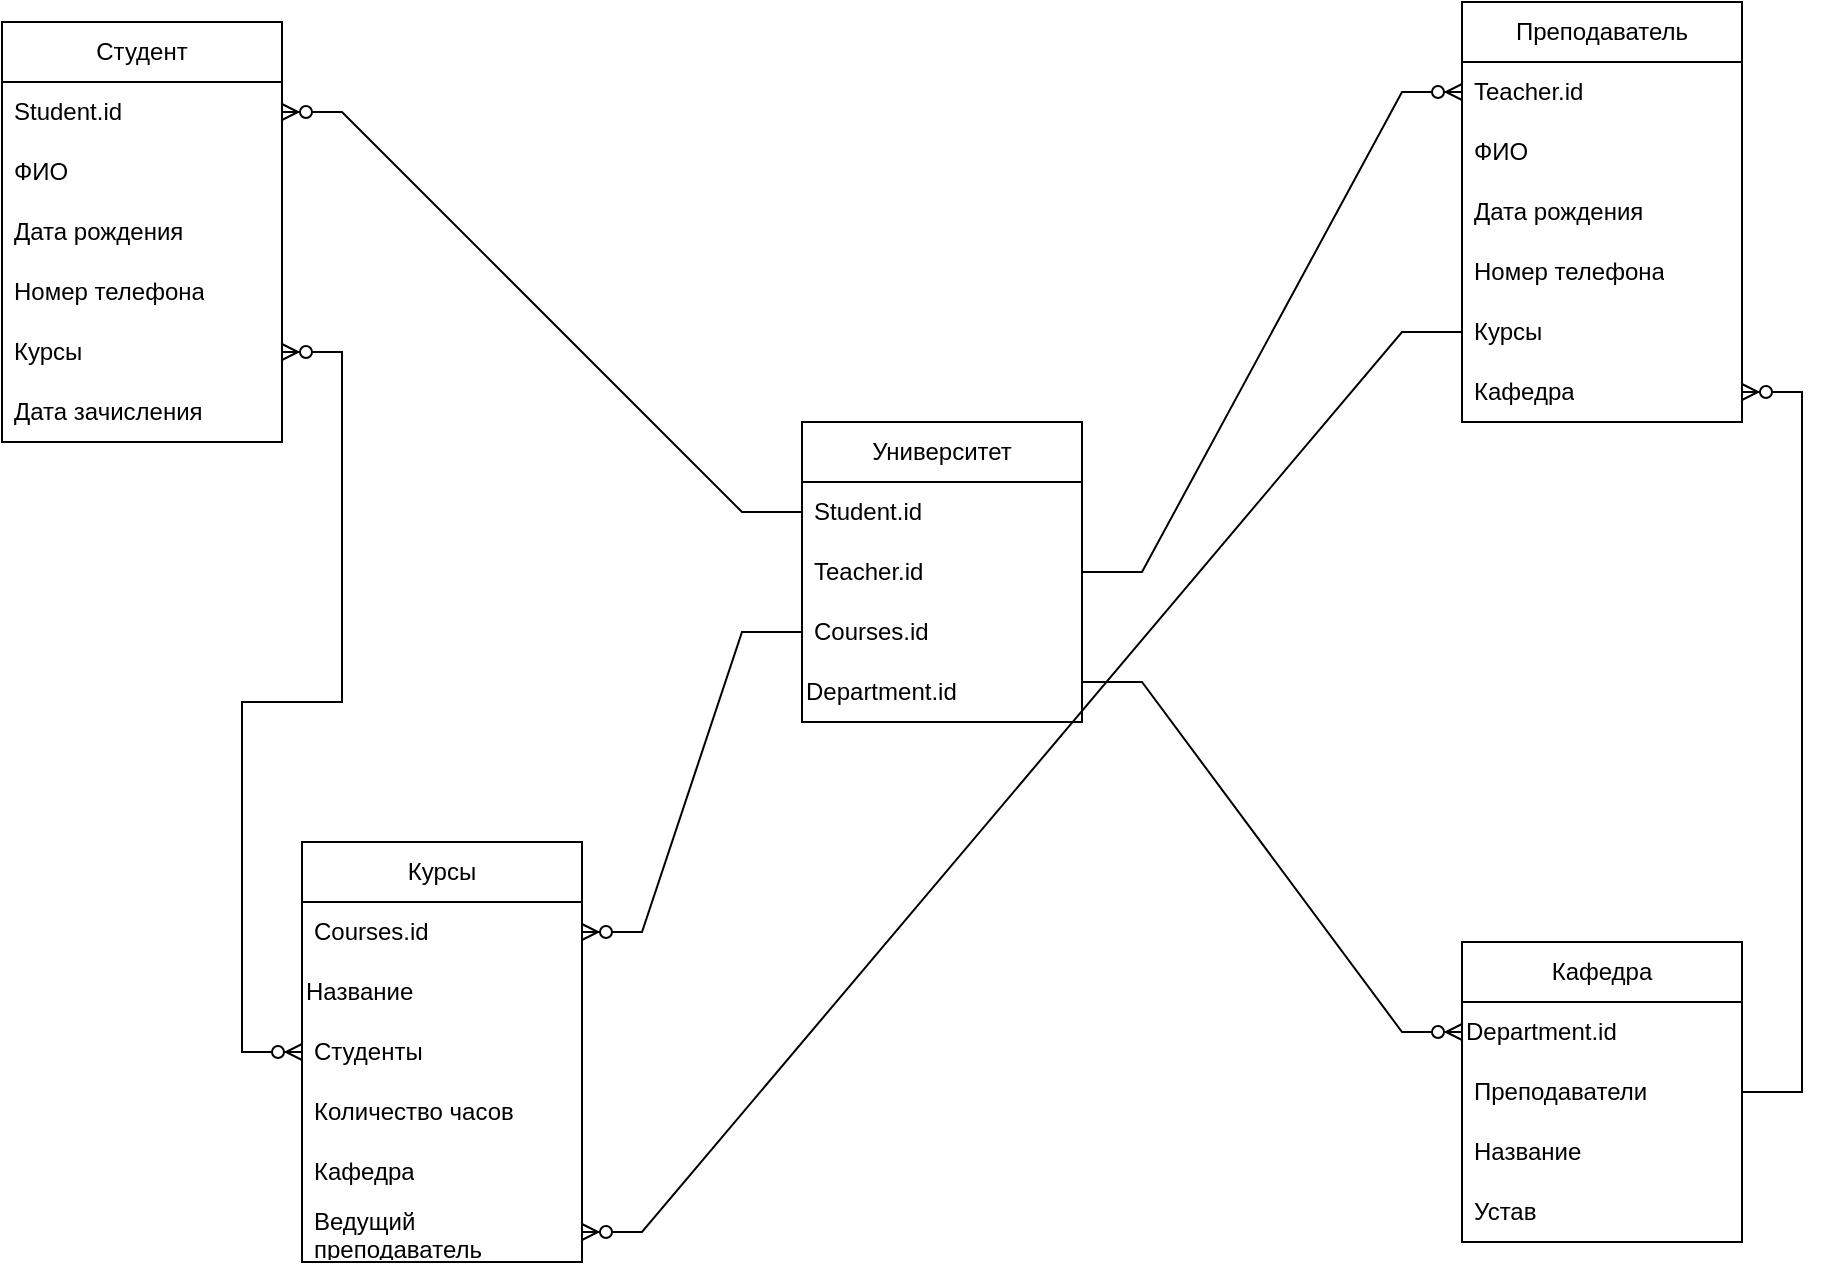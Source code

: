 <mxfile version="24.4.0" type="device" pages="3">
  <diagram name="Страница — 1" id="xnoVtWFe-0-liqLLp7kn">
    <mxGraphModel dx="2023" dy="856" grid="1" gridSize="10" guides="1" tooltips="1" connect="1" arrows="1" fold="1" page="1" pageScale="1" pageWidth="827" pageHeight="1169" math="0" shadow="0">
      <root>
        <mxCell id="0" />
        <mxCell id="1" parent="0" />
        <mxCell id="hioynN2iqXkLqNcAEhs3-19" value="Университет" style="swimlane;fontStyle=0;childLayout=stackLayout;horizontal=1;startSize=30;horizontalStack=0;resizeParent=1;resizeParentMax=0;resizeLast=0;collapsible=1;marginBottom=0;whiteSpace=wrap;html=1;" vertex="1" parent="1">
          <mxGeometry x="310" y="250" width="140" height="150" as="geometry" />
        </mxCell>
        <mxCell id="hioynN2iqXkLqNcAEhs3-60" value="Student.id" style="text;strokeColor=none;fillColor=none;align=left;verticalAlign=middle;spacingLeft=4;spacingRight=4;overflow=hidden;points=[[0,0.5],[1,0.5]];portConstraint=eastwest;rotatable=0;whiteSpace=wrap;html=1;" vertex="1" parent="hioynN2iqXkLqNcAEhs3-19">
          <mxGeometry y="30" width="140" height="30" as="geometry" />
        </mxCell>
        <mxCell id="hioynN2iqXkLqNcAEhs3-65" value="Teacher.id" style="text;strokeColor=none;fillColor=none;align=left;verticalAlign=middle;spacingLeft=4;spacingRight=4;overflow=hidden;points=[[0,0.5],[1,0.5]];portConstraint=eastwest;rotatable=0;whiteSpace=wrap;html=1;" vertex="1" parent="hioynN2iqXkLqNcAEhs3-19">
          <mxGeometry y="60" width="140" height="30" as="geometry" />
        </mxCell>
        <mxCell id="QF7w3eKPWWttpd56QVp2-13" value="Courses.id" style="text;strokeColor=none;fillColor=none;align=left;verticalAlign=middle;spacingLeft=4;spacingRight=4;overflow=hidden;points=[[0,0.5],[1,0.5]];portConstraint=eastwest;rotatable=0;whiteSpace=wrap;html=1;" vertex="1" parent="hioynN2iqXkLqNcAEhs3-19">
          <mxGeometry y="90" width="140" height="30" as="geometry" />
        </mxCell>
        <mxCell id="QF7w3eKPWWttpd56QVp2-18" value="Department.id" style="text;html=1;align=left;verticalAlign=middle;whiteSpace=wrap;rounded=0;" vertex="1" parent="hioynN2iqXkLqNcAEhs3-19">
          <mxGeometry y="120" width="140" height="30" as="geometry" />
        </mxCell>
        <mxCell id="hioynN2iqXkLqNcAEhs3-24" value="Кафедра" style="swimlane;fontStyle=0;childLayout=stackLayout;horizontal=1;startSize=30;horizontalStack=0;resizeParent=1;resizeParentMax=0;resizeLast=0;collapsible=1;marginBottom=0;whiteSpace=wrap;html=1;" vertex="1" parent="1">
          <mxGeometry x="640" y="510" width="140" height="150" as="geometry" />
        </mxCell>
        <mxCell id="hioynN2iqXkLqNcAEhs3-56" value="Department.id" style="text;html=1;align=left;verticalAlign=middle;whiteSpace=wrap;rounded=0;" vertex="1" parent="hioynN2iqXkLqNcAEhs3-24">
          <mxGeometry y="30" width="140" height="30" as="geometry" />
        </mxCell>
        <mxCell id="hioynN2iqXkLqNcAEhs3-25" value="Преподаватели" style="text;strokeColor=none;fillColor=none;align=left;verticalAlign=middle;spacingLeft=4;spacingRight=4;overflow=hidden;points=[[0,0.5],[1,0.5]];portConstraint=eastwest;rotatable=0;whiteSpace=wrap;html=1;" vertex="1" parent="hioynN2iqXkLqNcAEhs3-24">
          <mxGeometry y="60" width="140" height="30" as="geometry" />
        </mxCell>
        <mxCell id="hioynN2iqXkLqNcAEhs3-26" value="Название" style="text;strokeColor=none;fillColor=none;align=left;verticalAlign=middle;spacingLeft=4;spacingRight=4;overflow=hidden;points=[[0,0.5],[1,0.5]];portConstraint=eastwest;rotatable=0;whiteSpace=wrap;html=1;" vertex="1" parent="hioynN2iqXkLqNcAEhs3-24">
          <mxGeometry y="90" width="140" height="30" as="geometry" />
        </mxCell>
        <mxCell id="hioynN2iqXkLqNcAEhs3-27" value="Устав" style="text;strokeColor=none;fillColor=none;align=left;verticalAlign=middle;spacingLeft=4;spacingRight=4;overflow=hidden;points=[[0,0.5],[1,0.5]];portConstraint=eastwest;rotatable=0;whiteSpace=wrap;html=1;" vertex="1" parent="hioynN2iqXkLqNcAEhs3-24">
          <mxGeometry y="120" width="140" height="30" as="geometry" />
        </mxCell>
        <mxCell id="hioynN2iqXkLqNcAEhs3-28" value="Курсы" style="swimlane;fontStyle=0;childLayout=stackLayout;horizontal=1;startSize=30;horizontalStack=0;resizeParent=1;resizeParentMax=0;resizeLast=0;collapsible=1;marginBottom=0;whiteSpace=wrap;html=1;" vertex="1" parent="1">
          <mxGeometry x="60" y="460" width="140" height="210" as="geometry" />
        </mxCell>
        <mxCell id="hioynN2iqXkLqNcAEhs3-55" value="Courses.id" style="text;strokeColor=none;fillColor=none;align=left;verticalAlign=middle;spacingLeft=4;spacingRight=4;overflow=hidden;points=[[0,0.5],[1,0.5]];portConstraint=eastwest;rotatable=0;whiteSpace=wrap;html=1;" vertex="1" parent="hioynN2iqXkLqNcAEhs3-28">
          <mxGeometry y="30" width="140" height="30" as="geometry" />
        </mxCell>
        <mxCell id="hioynN2iqXkLqNcAEhs3-74" value="Название" style="text;html=1;align=left;verticalAlign=middle;whiteSpace=wrap;rounded=0;shadow=0;" vertex="1" parent="hioynN2iqXkLqNcAEhs3-28">
          <mxGeometry y="60" width="140" height="30" as="geometry" />
        </mxCell>
        <mxCell id="hioynN2iqXkLqNcAEhs3-29" value="Студенты" style="text;strokeColor=none;fillColor=none;align=left;verticalAlign=middle;spacingLeft=4;spacingRight=4;overflow=hidden;points=[[0,0.5],[1,0.5]];portConstraint=eastwest;rotatable=0;whiteSpace=wrap;html=1;" vertex="1" parent="hioynN2iqXkLqNcAEhs3-28">
          <mxGeometry y="90" width="140" height="30" as="geometry" />
        </mxCell>
        <mxCell id="hioynN2iqXkLqNcAEhs3-30" value="Количество часов" style="text;strokeColor=none;fillColor=none;align=left;verticalAlign=middle;spacingLeft=4;spacingRight=4;overflow=hidden;points=[[0,0.5],[1,0.5]];portConstraint=eastwest;rotatable=0;whiteSpace=wrap;html=1;" vertex="1" parent="hioynN2iqXkLqNcAEhs3-28">
          <mxGeometry y="120" width="140" height="30" as="geometry" />
        </mxCell>
        <mxCell id="hioynN2iqXkLqNcAEhs3-31" value="Кафедра" style="text;strokeColor=none;fillColor=none;align=left;verticalAlign=middle;spacingLeft=4;spacingRight=4;overflow=hidden;points=[[0,0.5],[1,0.5]];portConstraint=eastwest;rotatable=0;whiteSpace=wrap;html=1;" vertex="1" parent="hioynN2iqXkLqNcAEhs3-28">
          <mxGeometry y="150" width="140" height="30" as="geometry" />
        </mxCell>
        <mxCell id="hioynN2iqXkLqNcAEhs3-44" value="Ведущий преподаватель" style="text;strokeColor=none;fillColor=none;align=left;verticalAlign=middle;spacingLeft=4;spacingRight=4;overflow=hidden;points=[[0,0.5],[1,0.5]];portConstraint=eastwest;rotatable=0;whiteSpace=wrap;html=1;" vertex="1" parent="hioynN2iqXkLqNcAEhs3-28">
          <mxGeometry y="180" width="140" height="30" as="geometry" />
        </mxCell>
        <mxCell id="hioynN2iqXkLqNcAEhs3-32" value="Студент" style="swimlane;fontStyle=0;childLayout=stackLayout;horizontal=1;startSize=30;horizontalStack=0;resizeParent=1;resizeParentMax=0;resizeLast=0;collapsible=1;marginBottom=0;whiteSpace=wrap;html=1;" vertex="1" parent="1">
          <mxGeometry x="-90" y="50" width="140" height="210" as="geometry" />
        </mxCell>
        <mxCell id="hioynN2iqXkLqNcAEhs3-54" value="Student.id" style="text;strokeColor=none;fillColor=none;align=left;verticalAlign=middle;spacingLeft=4;spacingRight=4;overflow=hidden;points=[[0,0.5],[1,0.5]];portConstraint=eastwest;rotatable=0;whiteSpace=wrap;html=1;" vertex="1" parent="hioynN2iqXkLqNcAEhs3-32">
          <mxGeometry y="30" width="140" height="30" as="geometry" />
        </mxCell>
        <mxCell id="hioynN2iqXkLqNcAEhs3-33" value="ФИО" style="text;strokeColor=none;fillColor=none;align=left;verticalAlign=middle;spacingLeft=4;spacingRight=4;overflow=hidden;points=[[0,0.5],[1,0.5]];portConstraint=eastwest;rotatable=0;whiteSpace=wrap;html=1;" vertex="1" parent="hioynN2iqXkLqNcAEhs3-32">
          <mxGeometry y="60" width="140" height="30" as="geometry" />
        </mxCell>
        <mxCell id="hioynN2iqXkLqNcAEhs3-34" value="Дата рождения" style="text;strokeColor=none;fillColor=none;align=left;verticalAlign=middle;spacingLeft=4;spacingRight=4;overflow=hidden;points=[[0,0.5],[1,0.5]];portConstraint=eastwest;rotatable=0;whiteSpace=wrap;html=1;" vertex="1" parent="hioynN2iqXkLqNcAEhs3-32">
          <mxGeometry y="90" width="140" height="30" as="geometry" />
        </mxCell>
        <mxCell id="hioynN2iqXkLqNcAEhs3-35" value="Номер телефона" style="text;strokeColor=none;fillColor=none;align=left;verticalAlign=middle;spacingLeft=4;spacingRight=4;overflow=hidden;points=[[0,0.5],[1,0.5]];portConstraint=eastwest;rotatable=0;whiteSpace=wrap;html=1;" vertex="1" parent="hioynN2iqXkLqNcAEhs3-32">
          <mxGeometry y="120" width="140" height="30" as="geometry" />
        </mxCell>
        <mxCell id="hioynN2iqXkLqNcAEhs3-36" value="Курсы" style="text;strokeColor=none;fillColor=none;align=left;verticalAlign=middle;spacingLeft=4;spacingRight=4;overflow=hidden;points=[[0,0.5],[1,0.5]];portConstraint=eastwest;rotatable=0;whiteSpace=wrap;html=1;" vertex="1" parent="hioynN2iqXkLqNcAEhs3-32">
          <mxGeometry y="150" width="140" height="30" as="geometry" />
        </mxCell>
        <mxCell id="hioynN2iqXkLqNcAEhs3-43" value="Дата зачисления" style="text;strokeColor=none;fillColor=none;align=left;verticalAlign=middle;spacingLeft=4;spacingRight=4;overflow=hidden;points=[[0,0.5],[1,0.5]];portConstraint=eastwest;rotatable=0;whiteSpace=wrap;html=1;" vertex="1" parent="hioynN2iqXkLqNcAEhs3-32">
          <mxGeometry y="180" width="140" height="30" as="geometry" />
        </mxCell>
        <mxCell id="hioynN2iqXkLqNcAEhs3-37" value="Преподаватель" style="swimlane;fontStyle=0;childLayout=stackLayout;horizontal=1;startSize=30;horizontalStack=0;resizeParent=1;resizeParentMax=0;resizeLast=0;collapsible=1;marginBottom=0;whiteSpace=wrap;html=1;" vertex="1" parent="1">
          <mxGeometry x="640" y="40" width="140" height="210" as="geometry" />
        </mxCell>
        <mxCell id="hioynN2iqXkLqNcAEhs3-57" value="Teacher.id" style="text;strokeColor=none;fillColor=none;align=left;verticalAlign=middle;spacingLeft=4;spacingRight=4;overflow=hidden;points=[[0,0.5],[1,0.5]];portConstraint=eastwest;rotatable=0;whiteSpace=wrap;html=1;" vertex="1" parent="hioynN2iqXkLqNcAEhs3-37">
          <mxGeometry y="30" width="140" height="30" as="geometry" />
        </mxCell>
        <mxCell id="hioynN2iqXkLqNcAEhs3-38" value="ФИО" style="text;strokeColor=none;fillColor=none;align=left;verticalAlign=middle;spacingLeft=4;spacingRight=4;overflow=hidden;points=[[0,0.5],[1,0.5]];portConstraint=eastwest;rotatable=0;whiteSpace=wrap;html=1;" vertex="1" parent="hioynN2iqXkLqNcAEhs3-37">
          <mxGeometry y="60" width="140" height="30" as="geometry" />
        </mxCell>
        <mxCell id="hioynN2iqXkLqNcAEhs3-39" value="Дата рождения" style="text;strokeColor=none;fillColor=none;align=left;verticalAlign=middle;spacingLeft=4;spacingRight=4;overflow=hidden;points=[[0,0.5],[1,0.5]];portConstraint=eastwest;rotatable=0;whiteSpace=wrap;html=1;" vertex="1" parent="hioynN2iqXkLqNcAEhs3-37">
          <mxGeometry y="90" width="140" height="30" as="geometry" />
        </mxCell>
        <mxCell id="hioynN2iqXkLqNcAEhs3-40" value="Номер телефона" style="text;strokeColor=none;fillColor=none;align=left;verticalAlign=middle;spacingLeft=4;spacingRight=4;overflow=hidden;points=[[0,0.5],[1,0.5]];portConstraint=eastwest;rotatable=0;whiteSpace=wrap;html=1;" vertex="1" parent="hioynN2iqXkLqNcAEhs3-37">
          <mxGeometry y="120" width="140" height="30" as="geometry" />
        </mxCell>
        <mxCell id="hioynN2iqXkLqNcAEhs3-41" value="Курсы" style="text;strokeColor=none;fillColor=none;align=left;verticalAlign=middle;spacingLeft=4;spacingRight=4;overflow=hidden;points=[[0,0.5],[1,0.5]];portConstraint=eastwest;rotatable=0;whiteSpace=wrap;html=1;" vertex="1" parent="hioynN2iqXkLqNcAEhs3-37">
          <mxGeometry y="150" width="140" height="30" as="geometry" />
        </mxCell>
        <mxCell id="QF7w3eKPWWttpd56QVp2-15" value="Кафедра" style="text;strokeColor=none;fillColor=none;align=left;verticalAlign=middle;spacingLeft=4;spacingRight=4;overflow=hidden;points=[[0,0.5],[1,0.5]];portConstraint=eastwest;rotatable=0;whiteSpace=wrap;html=1;" vertex="1" parent="hioynN2iqXkLqNcAEhs3-37">
          <mxGeometry y="180" width="140" height="30" as="geometry" />
        </mxCell>
        <mxCell id="QF7w3eKPWWttpd56QVp2-6" value="" style="edgeStyle=entityRelationEdgeStyle;fontSize=12;html=1;endArrow=ERzeroToMany;endFill=1;rounded=0;entryX=0;entryY=0.5;entryDx=0;entryDy=0;exitX=1;exitY=0.5;exitDx=0;exitDy=0;" edge="1" parent="1" source="hioynN2iqXkLqNcAEhs3-65" target="hioynN2iqXkLqNcAEhs3-57">
          <mxGeometry width="100" height="100" relative="1" as="geometry">
            <mxPoint x="240" y="410" as="sourcePoint" />
            <mxPoint x="340" y="310" as="targetPoint" />
          </mxGeometry>
        </mxCell>
        <mxCell id="QF7w3eKPWWttpd56QVp2-7" value="" style="edgeStyle=entityRelationEdgeStyle;fontSize=12;html=1;endArrow=ERzeroToMany;endFill=1;rounded=0;entryX=1;entryY=0.5;entryDx=0;entryDy=0;exitX=0;exitY=0.5;exitDx=0;exitDy=0;" edge="1" parent="1" source="hioynN2iqXkLqNcAEhs3-60" target="hioynN2iqXkLqNcAEhs3-54">
          <mxGeometry width="100" height="100" relative="1" as="geometry">
            <mxPoint x="240" y="410" as="sourcePoint" />
            <mxPoint x="340" y="310" as="targetPoint" />
            <Array as="points">
              <mxPoint x="310" y="300" />
            </Array>
          </mxGeometry>
        </mxCell>
        <mxCell id="QF7w3eKPWWttpd56QVp2-8" value="" style="edgeStyle=entityRelationEdgeStyle;fontSize=12;html=1;endArrow=ERzeroToMany;endFill=1;rounded=0;entryX=1;entryY=0.5;entryDx=0;entryDy=0;exitX=0;exitY=0.5;exitDx=0;exitDy=0;" edge="1" parent="1" source="QF7w3eKPWWttpd56QVp2-13" target="hioynN2iqXkLqNcAEhs3-55">
          <mxGeometry width="100" height="100" relative="1" as="geometry">
            <mxPoint x="140" y="205" as="sourcePoint" />
            <mxPoint x="210" y="457.5" as="targetPoint" />
            <Array as="points">
              <mxPoint x="290" y="375" />
              <mxPoint x="210" y="230" />
              <mxPoint x="270" y="320" />
              <mxPoint x="230" y="330" />
              <mxPoint x="330" y="245" />
              <mxPoint x="340" y="355" />
              <mxPoint x="260" y="387.5" />
              <mxPoint x="330" y="315" />
            </Array>
          </mxGeometry>
        </mxCell>
        <mxCell id="QF7w3eKPWWttpd56QVp2-16" value="" style="edgeStyle=entityRelationEdgeStyle;fontSize=12;html=1;endArrow=ERzeroToMany;endFill=1;rounded=0;exitX=1;exitY=0.5;exitDx=0;exitDy=0;entryX=1;entryY=0.5;entryDx=0;entryDy=0;" edge="1" parent="1" source="hioynN2iqXkLqNcAEhs3-24" target="QF7w3eKPWWttpd56QVp2-15">
          <mxGeometry width="100" height="100" relative="1" as="geometry">
            <mxPoint x="690" y="290" as="sourcePoint" />
            <mxPoint x="620" y="640" as="targetPoint" />
            <Array as="points">
              <mxPoint x="780" y="340" />
              <mxPoint x="810" y="415" />
              <mxPoint x="790" y="330" />
            </Array>
          </mxGeometry>
        </mxCell>
        <mxCell id="QF7w3eKPWWttpd56QVp2-19" value="" style="edgeStyle=entityRelationEdgeStyle;fontSize=12;html=1;endArrow=ERzeroToMany;endFill=1;rounded=0;entryX=0;entryY=0.5;entryDx=0;entryDy=0;" edge="1" parent="1" target="hioynN2iqXkLqNcAEhs3-56">
          <mxGeometry width="100" height="100" relative="1" as="geometry">
            <mxPoint x="450" y="380" as="sourcePoint" />
            <mxPoint x="600" y="565" as="targetPoint" />
          </mxGeometry>
        </mxCell>
        <mxCell id="QF7w3eKPWWttpd56QVp2-20" value="" style="edgeStyle=entityRelationEdgeStyle;fontSize=12;html=1;endArrow=ERzeroToMany;endFill=1;rounded=0;entryX=1;entryY=0.5;entryDx=0;entryDy=0;exitX=0;exitY=0.5;exitDx=0;exitDy=0;" edge="1" parent="1" source="hioynN2iqXkLqNcAEhs3-41" target="hioynN2iqXkLqNcAEhs3-44">
          <mxGeometry width="100" height="100" relative="1" as="geometry">
            <mxPoint x="290" y="620" as="sourcePoint" />
            <mxPoint x="390" y="520" as="targetPoint" />
            <Array as="points">
              <mxPoint x="440" y="440" />
            </Array>
          </mxGeometry>
        </mxCell>
        <mxCell id="QF7w3eKPWWttpd56QVp2-21" value="" style="edgeStyle=entityRelationEdgeStyle;fontSize=12;html=1;endArrow=ERzeroToMany;endFill=1;startArrow=ERzeroToMany;rounded=0;entryX=1;entryY=0.5;entryDx=0;entryDy=0;exitX=0;exitY=0.5;exitDx=0;exitDy=0;" edge="1" parent="1" source="hioynN2iqXkLqNcAEhs3-29" target="hioynN2iqXkLqNcAEhs3-36">
          <mxGeometry width="100" height="100" relative="1" as="geometry">
            <mxPoint x="100" y="380" as="sourcePoint" />
            <mxPoint x="200" y="280" as="targetPoint" />
            <Array as="points">
              <mxPoint x="-110" y="280" />
            </Array>
          </mxGeometry>
        </mxCell>
      </root>
    </mxGraphModel>
  </diagram>
  <diagram id="GZ-1bDnjqOdSgLlXqOSc" name="Страница — 2">
    <mxGraphModel dx="1723" dy="700" grid="1" gridSize="10" guides="1" tooltips="1" connect="1" arrows="1" fold="1" page="1" pageScale="1" pageWidth="827" pageHeight="1169" math="0" shadow="0">
      <root>
        <mxCell id="0" />
        <mxCell id="1" parent="0" />
        <mxCell id="HkAH3s6BwWAws-sgnBEk-1" value="Университет" style="swimlane;fontStyle=0;childLayout=stackLayout;horizontal=1;startSize=30;horizontalStack=0;resizeParent=1;resizeParentMax=0;resizeLast=0;collapsible=1;marginBottom=0;whiteSpace=wrap;html=1;" vertex="1" parent="1">
          <mxGeometry x="750" y="670" width="140" height="150" as="geometry" />
        </mxCell>
        <mxCell id="HkAH3s6BwWAws-sgnBEk-2" value="Student.id" style="text;strokeColor=none;fillColor=none;align=left;verticalAlign=middle;spacingLeft=4;spacingRight=4;overflow=hidden;points=[[0,0.5],[1,0.5]];portConstraint=eastwest;rotatable=0;whiteSpace=wrap;html=1;" vertex="1" parent="HkAH3s6BwWAws-sgnBEk-1">
          <mxGeometry y="30" width="140" height="30" as="geometry" />
        </mxCell>
        <mxCell id="HkAH3s6BwWAws-sgnBEk-3" value="Teacher.id" style="text;strokeColor=none;fillColor=none;align=left;verticalAlign=middle;spacingLeft=4;spacingRight=4;overflow=hidden;points=[[0,0.5],[1,0.5]];portConstraint=eastwest;rotatable=0;whiteSpace=wrap;html=1;" vertex="1" parent="HkAH3s6BwWAws-sgnBEk-1">
          <mxGeometry y="60" width="140" height="30" as="geometry" />
        </mxCell>
        <mxCell id="HkAH3s6BwWAws-sgnBEk-4" value="Courses.id" style="text;strokeColor=none;fillColor=none;align=left;verticalAlign=middle;spacingLeft=4;spacingRight=4;overflow=hidden;points=[[0,0.5],[1,0.5]];portConstraint=eastwest;rotatable=0;whiteSpace=wrap;html=1;" vertex="1" parent="HkAH3s6BwWAws-sgnBEk-1">
          <mxGeometry y="90" width="140" height="30" as="geometry" />
        </mxCell>
        <mxCell id="HkAH3s6BwWAws-sgnBEk-5" value="Department.id" style="text;html=1;align=left;verticalAlign=middle;whiteSpace=wrap;rounded=0;" vertex="1" parent="HkAH3s6BwWAws-sgnBEk-1">
          <mxGeometry y="120" width="140" height="30" as="geometry" />
        </mxCell>
        <mxCell id="HkAH3s6BwWAws-sgnBEk-6" value="Кафедра" style="swimlane;fontStyle=0;childLayout=stackLayout;horizontal=1;startSize=30;horizontalStack=0;resizeParent=1;resizeParentMax=0;resizeLast=0;collapsible=1;marginBottom=0;whiteSpace=wrap;html=1;" vertex="1" parent="1">
          <mxGeometry x="1080" y="930" width="140" height="150" as="geometry" />
        </mxCell>
        <mxCell id="HkAH3s6BwWAws-sgnBEk-7" value="Department.id" style="text;html=1;align=left;verticalAlign=middle;whiteSpace=wrap;rounded=0;" vertex="1" parent="HkAH3s6BwWAws-sgnBEk-6">
          <mxGeometry y="30" width="140" height="30" as="geometry" />
        </mxCell>
        <mxCell id="HkAH3s6BwWAws-sgnBEk-8" value="Преподаватели" style="text;strokeColor=none;fillColor=none;align=left;verticalAlign=middle;spacingLeft=4;spacingRight=4;overflow=hidden;points=[[0,0.5],[1,0.5]];portConstraint=eastwest;rotatable=0;whiteSpace=wrap;html=1;" vertex="1" parent="HkAH3s6BwWAws-sgnBEk-6">
          <mxGeometry y="60" width="140" height="30" as="geometry" />
        </mxCell>
        <mxCell id="HkAH3s6BwWAws-sgnBEk-9" value="Название" style="text;strokeColor=none;fillColor=none;align=left;verticalAlign=middle;spacingLeft=4;spacingRight=4;overflow=hidden;points=[[0,0.5],[1,0.5]];portConstraint=eastwest;rotatable=0;whiteSpace=wrap;html=1;" vertex="1" parent="HkAH3s6BwWAws-sgnBEk-6">
          <mxGeometry y="90" width="140" height="30" as="geometry" />
        </mxCell>
        <mxCell id="HkAH3s6BwWAws-sgnBEk-10" value="Устав" style="text;strokeColor=none;fillColor=none;align=left;verticalAlign=middle;spacingLeft=4;spacingRight=4;overflow=hidden;points=[[0,0.5],[1,0.5]];portConstraint=eastwest;rotatable=0;whiteSpace=wrap;html=1;" vertex="1" parent="HkAH3s6BwWAws-sgnBEk-6">
          <mxGeometry y="120" width="140" height="30" as="geometry" />
        </mxCell>
        <mxCell id="HkAH3s6BwWAws-sgnBEk-11" value="Курсы" style="swimlane;fontStyle=0;childLayout=stackLayout;horizontal=1;startSize=30;horizontalStack=0;resizeParent=1;resizeParentMax=0;resizeLast=0;collapsible=1;marginBottom=0;whiteSpace=wrap;html=1;" vertex="1" parent="1">
          <mxGeometry x="500" y="880" width="140" height="210" as="geometry" />
        </mxCell>
        <mxCell id="HkAH3s6BwWAws-sgnBEk-12" value="Courses.id" style="text;strokeColor=none;fillColor=none;align=left;verticalAlign=middle;spacingLeft=4;spacingRight=4;overflow=hidden;points=[[0,0.5],[1,0.5]];portConstraint=eastwest;rotatable=0;whiteSpace=wrap;html=1;" vertex="1" parent="HkAH3s6BwWAws-sgnBEk-11">
          <mxGeometry y="30" width="140" height="30" as="geometry" />
        </mxCell>
        <mxCell id="HkAH3s6BwWAws-sgnBEk-13" value="Название" style="text;html=1;align=left;verticalAlign=middle;whiteSpace=wrap;rounded=0;shadow=0;" vertex="1" parent="HkAH3s6BwWAws-sgnBEk-11">
          <mxGeometry y="60" width="140" height="30" as="geometry" />
        </mxCell>
        <mxCell id="HkAH3s6BwWAws-sgnBEk-14" value="Студенты" style="text;strokeColor=none;fillColor=none;align=left;verticalAlign=middle;spacingLeft=4;spacingRight=4;overflow=hidden;points=[[0,0.5],[1,0.5]];portConstraint=eastwest;rotatable=0;whiteSpace=wrap;html=1;" vertex="1" parent="HkAH3s6BwWAws-sgnBEk-11">
          <mxGeometry y="90" width="140" height="30" as="geometry" />
        </mxCell>
        <mxCell id="HkAH3s6BwWAws-sgnBEk-15" value="Количество часов" style="text;strokeColor=none;fillColor=none;align=left;verticalAlign=middle;spacingLeft=4;spacingRight=4;overflow=hidden;points=[[0,0.5],[1,0.5]];portConstraint=eastwest;rotatable=0;whiteSpace=wrap;html=1;" vertex="1" parent="HkAH3s6BwWAws-sgnBEk-11">
          <mxGeometry y="120" width="140" height="30" as="geometry" />
        </mxCell>
        <mxCell id="HkAH3s6BwWAws-sgnBEk-16" value="Кафедра" style="text;strokeColor=none;fillColor=none;align=left;verticalAlign=middle;spacingLeft=4;spacingRight=4;overflow=hidden;points=[[0,0.5],[1,0.5]];portConstraint=eastwest;rotatable=0;whiteSpace=wrap;html=1;" vertex="1" parent="HkAH3s6BwWAws-sgnBEk-11">
          <mxGeometry y="150" width="140" height="30" as="geometry" />
        </mxCell>
        <mxCell id="HkAH3s6BwWAws-sgnBEk-17" value="Ведущий преподаватель" style="text;strokeColor=none;fillColor=none;align=left;verticalAlign=middle;spacingLeft=4;spacingRight=4;overflow=hidden;points=[[0,0.5],[1,0.5]];portConstraint=eastwest;rotatable=0;whiteSpace=wrap;html=1;" vertex="1" parent="HkAH3s6BwWAws-sgnBEk-11">
          <mxGeometry y="180" width="140" height="30" as="geometry" />
        </mxCell>
        <mxCell id="HkAH3s6BwWAws-sgnBEk-18" value="Студент" style="swimlane;fontStyle=0;childLayout=stackLayout;horizontal=1;startSize=30;horizontalStack=0;resizeParent=1;resizeParentMax=0;resizeLast=0;collapsible=1;marginBottom=0;whiteSpace=wrap;html=1;" vertex="1" parent="1">
          <mxGeometry x="350" y="470" width="140" height="240" as="geometry" />
        </mxCell>
        <mxCell id="HkAH3s6BwWAws-sgnBEk-19" value="Student.id" style="text;strokeColor=none;fillColor=none;align=left;verticalAlign=middle;spacingLeft=4;spacingRight=4;overflow=hidden;points=[[0,0.5],[1,0.5]];portConstraint=eastwest;rotatable=0;whiteSpace=wrap;html=1;" vertex="1" parent="HkAH3s6BwWAws-sgnBEk-18">
          <mxGeometry y="30" width="140" height="30" as="geometry" />
        </mxCell>
        <mxCell id="HkAH3s6BwWAws-sgnBEk-20" value="ФИО" style="text;strokeColor=none;fillColor=none;align=left;verticalAlign=middle;spacingLeft=4;spacingRight=4;overflow=hidden;points=[[0,0.5],[1,0.5]];portConstraint=eastwest;rotatable=0;whiteSpace=wrap;html=1;" vertex="1" parent="HkAH3s6BwWAws-sgnBEk-18">
          <mxGeometry y="60" width="140" height="30" as="geometry" />
        </mxCell>
        <mxCell id="HkAH3s6BwWAws-sgnBEk-21" value="Дата рождения" style="text;strokeColor=none;fillColor=none;align=left;verticalAlign=middle;spacingLeft=4;spacingRight=4;overflow=hidden;points=[[0,0.5],[1,0.5]];portConstraint=eastwest;rotatable=0;whiteSpace=wrap;html=1;" vertex="1" parent="HkAH3s6BwWAws-sgnBEk-18">
          <mxGeometry y="90" width="140" height="30" as="geometry" />
        </mxCell>
        <mxCell id="HkAH3s6BwWAws-sgnBEk-22" value="Номер телефона" style="text;strokeColor=none;fillColor=none;align=left;verticalAlign=middle;spacingLeft=4;spacingRight=4;overflow=hidden;points=[[0,0.5],[1,0.5]];portConstraint=eastwest;rotatable=0;whiteSpace=wrap;html=1;" vertex="1" parent="HkAH3s6BwWAws-sgnBEk-18">
          <mxGeometry y="120" width="140" height="30" as="geometry" />
        </mxCell>
        <mxCell id="HkAH3s6BwWAws-sgnBEk-23" value="Курсы" style="text;strokeColor=none;fillColor=none;align=left;verticalAlign=middle;spacingLeft=4;spacingRight=4;overflow=hidden;points=[[0,0.5],[1,0.5]];portConstraint=eastwest;rotatable=0;whiteSpace=wrap;html=1;" vertex="1" parent="HkAH3s6BwWAws-sgnBEk-18">
          <mxGeometry y="150" width="140" height="30" as="geometry" />
        </mxCell>
        <mxCell id="HkAH3s6BwWAws-sgnBEk-24" value="Дата зачисления" style="text;strokeColor=none;fillColor=none;align=left;verticalAlign=middle;spacingLeft=4;spacingRight=4;overflow=hidden;points=[[0,0.5],[1,0.5]];portConstraint=eastwest;rotatable=0;whiteSpace=wrap;html=1;" vertex="1" parent="HkAH3s6BwWAws-sgnBEk-18">
          <mxGeometry y="180" width="140" height="30" as="geometry" />
        </mxCell>
        <mxCell id="vOCsFxRYLnUFEvwQON7U-8" value="Д.з" style="text;strokeColor=none;fillColor=none;align=left;verticalAlign=middle;spacingLeft=4;spacingRight=4;overflow=hidden;points=[[0,0.5],[1,0.5]];portConstraint=eastwest;rotatable=0;whiteSpace=wrap;html=1;" vertex="1" parent="HkAH3s6BwWAws-sgnBEk-18">
          <mxGeometry y="210" width="140" height="30" as="geometry" />
        </mxCell>
        <mxCell id="HkAH3s6BwWAws-sgnBEk-25" value="Преподаватель" style="swimlane;fontStyle=0;childLayout=stackLayout;horizontal=1;startSize=30;horizontalStack=0;resizeParent=1;resizeParentMax=0;resizeLast=0;collapsible=1;marginBottom=0;whiteSpace=wrap;html=1;" vertex="1" parent="1">
          <mxGeometry x="1080" y="460" width="140" height="210" as="geometry" />
        </mxCell>
        <mxCell id="HkAH3s6BwWAws-sgnBEk-26" value="Teacher.id" style="text;strokeColor=none;fillColor=none;align=left;verticalAlign=middle;spacingLeft=4;spacingRight=4;overflow=hidden;points=[[0,0.5],[1,0.5]];portConstraint=eastwest;rotatable=0;whiteSpace=wrap;html=1;" vertex="1" parent="HkAH3s6BwWAws-sgnBEk-25">
          <mxGeometry y="30" width="140" height="30" as="geometry" />
        </mxCell>
        <mxCell id="HkAH3s6BwWAws-sgnBEk-27" value="ФИО" style="text;strokeColor=none;fillColor=none;align=left;verticalAlign=middle;spacingLeft=4;spacingRight=4;overflow=hidden;points=[[0,0.5],[1,0.5]];portConstraint=eastwest;rotatable=0;whiteSpace=wrap;html=1;" vertex="1" parent="HkAH3s6BwWAws-sgnBEk-25">
          <mxGeometry y="60" width="140" height="30" as="geometry" />
        </mxCell>
        <mxCell id="HkAH3s6BwWAws-sgnBEk-28" value="Дата рождения" style="text;strokeColor=none;fillColor=none;align=left;verticalAlign=middle;spacingLeft=4;spacingRight=4;overflow=hidden;points=[[0,0.5],[1,0.5]];portConstraint=eastwest;rotatable=0;whiteSpace=wrap;html=1;" vertex="1" parent="HkAH3s6BwWAws-sgnBEk-25">
          <mxGeometry y="90" width="140" height="30" as="geometry" />
        </mxCell>
        <mxCell id="HkAH3s6BwWAws-sgnBEk-29" value="Номер телефона" style="text;strokeColor=none;fillColor=none;align=left;verticalAlign=middle;spacingLeft=4;spacingRight=4;overflow=hidden;points=[[0,0.5],[1,0.5]];portConstraint=eastwest;rotatable=0;whiteSpace=wrap;html=1;" vertex="1" parent="HkAH3s6BwWAws-sgnBEk-25">
          <mxGeometry y="120" width="140" height="30" as="geometry" />
        </mxCell>
        <mxCell id="HkAH3s6BwWAws-sgnBEk-30" value="Курсы" style="text;strokeColor=none;fillColor=none;align=left;verticalAlign=middle;spacingLeft=4;spacingRight=4;overflow=hidden;points=[[0,0.5],[1,0.5]];portConstraint=eastwest;rotatable=0;whiteSpace=wrap;html=1;" vertex="1" parent="HkAH3s6BwWAws-sgnBEk-25">
          <mxGeometry y="150" width="140" height="30" as="geometry" />
        </mxCell>
        <mxCell id="HkAH3s6BwWAws-sgnBEk-31" value="Кафедра" style="text;strokeColor=none;fillColor=none;align=left;verticalAlign=middle;spacingLeft=4;spacingRight=4;overflow=hidden;points=[[0,0.5],[1,0.5]];portConstraint=eastwest;rotatable=0;whiteSpace=wrap;html=1;" vertex="1" parent="HkAH3s6BwWAws-sgnBEk-25">
          <mxGeometry y="180" width="140" height="30" as="geometry" />
        </mxCell>
        <mxCell id="HkAH3s6BwWAws-sgnBEk-32" value="" style="edgeStyle=entityRelationEdgeStyle;fontSize=12;html=1;endArrow=ERzeroToMany;endFill=1;rounded=0;entryX=0;entryY=0.5;entryDx=0;entryDy=0;exitX=1;exitY=0.5;exitDx=0;exitDy=0;" edge="1" parent="1" source="HkAH3s6BwWAws-sgnBEk-3" target="HkAH3s6BwWAws-sgnBEk-26">
          <mxGeometry width="100" height="100" relative="1" as="geometry">
            <mxPoint x="680" y="830" as="sourcePoint" />
            <mxPoint x="780" y="730" as="targetPoint" />
          </mxGeometry>
        </mxCell>
        <mxCell id="HkAH3s6BwWAws-sgnBEk-33" value="" style="edgeStyle=entityRelationEdgeStyle;fontSize=12;html=1;endArrow=ERzeroToMany;endFill=1;rounded=0;entryX=1;entryY=0.5;entryDx=0;entryDy=0;exitX=0;exitY=0.5;exitDx=0;exitDy=0;" edge="1" parent="1" source="HkAH3s6BwWAws-sgnBEk-2" target="HkAH3s6BwWAws-sgnBEk-19">
          <mxGeometry width="100" height="100" relative="1" as="geometry">
            <mxPoint x="680" y="830" as="sourcePoint" />
            <mxPoint x="780" y="730" as="targetPoint" />
            <Array as="points">
              <mxPoint x="750" y="720" />
            </Array>
          </mxGeometry>
        </mxCell>
        <mxCell id="HkAH3s6BwWAws-sgnBEk-34" value="" style="edgeStyle=entityRelationEdgeStyle;fontSize=12;html=1;endArrow=ERzeroToMany;endFill=1;rounded=0;entryX=1;entryY=0.5;entryDx=0;entryDy=0;exitX=0;exitY=0.5;exitDx=0;exitDy=0;" edge="1" parent="1" source="HkAH3s6BwWAws-sgnBEk-4" target="HkAH3s6BwWAws-sgnBEk-12">
          <mxGeometry width="100" height="100" relative="1" as="geometry">
            <mxPoint x="580" y="625" as="sourcePoint" />
            <mxPoint x="650" y="877.5" as="targetPoint" />
            <Array as="points">
              <mxPoint x="730" y="795" />
              <mxPoint x="650" y="650" />
              <mxPoint x="710" y="740" />
              <mxPoint x="670" y="750" />
              <mxPoint x="770" y="665" />
              <mxPoint x="780" y="775" />
              <mxPoint x="700" y="807.5" />
              <mxPoint x="770" y="735" />
            </Array>
          </mxGeometry>
        </mxCell>
        <mxCell id="HkAH3s6BwWAws-sgnBEk-35" value="" style="edgeStyle=entityRelationEdgeStyle;fontSize=12;html=1;endArrow=ERzeroToMany;endFill=1;rounded=0;exitX=1;exitY=0.5;exitDx=0;exitDy=0;entryX=1;entryY=0.5;entryDx=0;entryDy=0;" edge="1" parent="1" source="HkAH3s6BwWAws-sgnBEk-6" target="HkAH3s6BwWAws-sgnBEk-31">
          <mxGeometry width="100" height="100" relative="1" as="geometry">
            <mxPoint x="1130" y="710" as="sourcePoint" />
            <mxPoint x="1060" y="1060" as="targetPoint" />
            <Array as="points">
              <mxPoint x="1220" y="760" />
              <mxPoint x="1250" y="835" />
              <mxPoint x="1230" y="750" />
            </Array>
          </mxGeometry>
        </mxCell>
        <mxCell id="HkAH3s6BwWAws-sgnBEk-36" value="" style="edgeStyle=entityRelationEdgeStyle;fontSize=12;html=1;endArrow=ERzeroToMany;endFill=1;rounded=0;entryX=0;entryY=0.5;entryDx=0;entryDy=0;" edge="1" parent="1" target="HkAH3s6BwWAws-sgnBEk-7">
          <mxGeometry width="100" height="100" relative="1" as="geometry">
            <mxPoint x="890" y="800" as="sourcePoint" />
            <mxPoint x="1040" y="985" as="targetPoint" />
          </mxGeometry>
        </mxCell>
        <mxCell id="HkAH3s6BwWAws-sgnBEk-37" value="" style="edgeStyle=entityRelationEdgeStyle;fontSize=12;html=1;endArrow=ERzeroToMany;endFill=1;rounded=0;entryX=0;entryY=0.5;entryDx=0;entryDy=0;exitX=1;exitY=0.5;exitDx=0;exitDy=0;" edge="1" parent="1" source="HkAH3s6BwWAws-sgnBEk-17" target="HkAH3s6BwWAws-sgnBEk-30">
          <mxGeometry width="100" height="100" relative="1" as="geometry">
            <mxPoint x="810" y="940" as="sourcePoint" />
            <mxPoint x="740" y="1075.0" as="targetPoint" />
            <Array as="points">
              <mxPoint x="980" y="860" />
            </Array>
          </mxGeometry>
        </mxCell>
        <mxCell id="HkAH3s6BwWAws-sgnBEk-38" value="" style="edgeStyle=entityRelationEdgeStyle;fontSize=12;html=1;endArrow=ERzeroToMany;endFill=1;startArrow=ERzeroToMany;rounded=0;entryX=1;entryY=0.5;entryDx=0;entryDy=0;exitX=0;exitY=0.5;exitDx=0;exitDy=0;" edge="1" parent="1" source="HkAH3s6BwWAws-sgnBEk-14" target="HkAH3s6BwWAws-sgnBEk-23">
          <mxGeometry width="100" height="100" relative="1" as="geometry">
            <mxPoint x="540" y="800" as="sourcePoint" />
            <mxPoint x="640" y="700" as="targetPoint" />
            <Array as="points">
              <mxPoint x="330" y="700" />
            </Array>
          </mxGeometry>
        </mxCell>
        <mxCell id="vOCsFxRYLnUFEvwQON7U-1" value="Домашняя работа" style="swimlane;fontStyle=0;childLayout=stackLayout;horizontal=1;startSize=30;horizontalStack=0;resizeParent=1;resizeParentMax=0;resizeLast=0;collapsible=1;marginBottom=0;whiteSpace=wrap;html=1;" vertex="1" parent="1">
          <mxGeometry x="687" y="420" width="140" height="150" as="geometry" />
        </mxCell>
        <mxCell id="vOCsFxRYLnUFEvwQON7U-3" value="Курс" style="text;strokeColor=none;fillColor=none;align=left;verticalAlign=middle;spacingLeft=4;spacingRight=4;overflow=hidden;points=[[0,0.5],[1,0.5]];portConstraint=eastwest;rotatable=0;whiteSpace=wrap;html=1;" vertex="1" parent="vOCsFxRYLnUFEvwQON7U-1">
          <mxGeometry y="30" width="140" height="30" as="geometry" />
        </mxCell>
        <mxCell id="vOCsFxRYLnUFEvwQON7U-4" value="Студент" style="text;strokeColor=none;fillColor=none;align=left;verticalAlign=middle;spacingLeft=4;spacingRight=4;overflow=hidden;points=[[0,0.5],[1,0.5]];portConstraint=eastwest;rotatable=0;whiteSpace=wrap;html=1;" vertex="1" parent="vOCsFxRYLnUFEvwQON7U-1">
          <mxGeometry y="60" width="140" height="30" as="geometry" />
        </mxCell>
        <mxCell id="vOCsFxRYLnUFEvwQON7U-5" value="Задачи" style="text;strokeColor=none;fillColor=none;align=left;verticalAlign=middle;spacingLeft=4;spacingRight=4;overflow=hidden;points=[[0,0.5],[1,0.5]];portConstraint=eastwest;rotatable=0;whiteSpace=wrap;html=1;" vertex="1" parent="vOCsFxRYLnUFEvwQON7U-1">
          <mxGeometry y="90" width="140" height="30" as="geometry" />
        </mxCell>
        <mxCell id="vOCsFxRYLnUFEvwQON7U-6" value="Оценка" style="text;strokeColor=none;fillColor=none;align=left;verticalAlign=middle;spacingLeft=4;spacingRight=4;overflow=hidden;points=[[0,0.5],[1,0.5]];portConstraint=eastwest;rotatable=0;whiteSpace=wrap;html=1;" vertex="1" parent="vOCsFxRYLnUFEvwQON7U-1">
          <mxGeometry y="120" width="140" height="30" as="geometry" />
        </mxCell>
        <mxCell id="vOCsFxRYLnUFEvwQON7U-10" value="" style="edgeStyle=entityRelationEdgeStyle;fontSize=12;html=1;endArrow=ERzeroToMany;endFill=1;rounded=0;exitX=1;exitY=0.5;exitDx=0;exitDy=0;entryX=0;entryY=0.5;entryDx=0;entryDy=0;" edge="1" parent="1" source="HkAH3s6BwWAws-sgnBEk-13" target="vOCsFxRYLnUFEvwQON7U-3">
          <mxGeometry width="100" height="100" relative="1" as="geometry">
            <mxPoint x="720" y="820" as="sourcePoint" />
            <mxPoint x="820" y="720" as="targetPoint" />
          </mxGeometry>
        </mxCell>
        <mxCell id="vOCsFxRYLnUFEvwQON7U-11" value="" style="edgeStyle=entityRelationEdgeStyle;fontSize=12;html=1;endArrow=ERmany;startArrow=ERmany;rounded=0;exitX=1;exitY=0.5;exitDx=0;exitDy=0;entryX=0;entryY=0.5;entryDx=0;entryDy=0;" edge="1" parent="1" source="vOCsFxRYLnUFEvwQON7U-8" target="vOCsFxRYLnUFEvwQON7U-4">
          <mxGeometry width="100" height="100" relative="1" as="geometry">
            <mxPoint x="530" y="690" as="sourcePoint" />
            <mxPoint x="630" y="590" as="targetPoint" />
            <Array as="points">
              <mxPoint x="480" y="520" />
              <mxPoint x="480" y="520" />
            </Array>
          </mxGeometry>
        </mxCell>
      </root>
    </mxGraphModel>
  </diagram>
  <diagram id="6p1EbAmCN2LajoRsLOOo" name="Страница — 3">
    <mxGraphModel dx="1723" dy="700" grid="1" gridSize="10" guides="1" tooltips="1" connect="1" arrows="1" fold="1" page="1" pageScale="1" pageWidth="827" pageHeight="1169" math="0" shadow="0">
      <root>
        <mxCell id="0" />
        <mxCell id="1" parent="0" />
        <mxCell id="XdkpFvjARVH3nYQlByXf-1" value="Университет" style="swimlane;fontStyle=0;childLayout=stackLayout;horizontal=1;startSize=30;horizontalStack=0;resizeParent=1;resizeParentMax=0;resizeLast=0;collapsible=1;marginBottom=0;whiteSpace=wrap;html=1;" vertex="1" parent="1">
          <mxGeometry x="690" y="690" width="140" height="150" as="geometry" />
        </mxCell>
        <mxCell id="XdkpFvjARVH3nYQlByXf-2" value="Student.id" style="text;strokeColor=none;fillColor=none;align=left;verticalAlign=middle;spacingLeft=4;spacingRight=4;overflow=hidden;points=[[0,0.5],[1,0.5]];portConstraint=eastwest;rotatable=0;whiteSpace=wrap;html=1;" vertex="1" parent="XdkpFvjARVH3nYQlByXf-1">
          <mxGeometry y="30" width="140" height="30" as="geometry" />
        </mxCell>
        <mxCell id="XdkpFvjARVH3nYQlByXf-3" value="Teacher.id" style="text;strokeColor=none;fillColor=none;align=left;verticalAlign=middle;spacingLeft=4;spacingRight=4;overflow=hidden;points=[[0,0.5],[1,0.5]];portConstraint=eastwest;rotatable=0;whiteSpace=wrap;html=1;" vertex="1" parent="XdkpFvjARVH3nYQlByXf-1">
          <mxGeometry y="60" width="140" height="30" as="geometry" />
        </mxCell>
        <mxCell id="XdkpFvjARVH3nYQlByXf-4" value="Courses.id" style="text;strokeColor=none;fillColor=none;align=left;verticalAlign=middle;spacingLeft=4;spacingRight=4;overflow=hidden;points=[[0,0.5],[1,0.5]];portConstraint=eastwest;rotatable=0;whiteSpace=wrap;html=1;" vertex="1" parent="XdkpFvjARVH3nYQlByXf-1">
          <mxGeometry y="90" width="140" height="30" as="geometry" />
        </mxCell>
        <mxCell id="XdkpFvjARVH3nYQlByXf-5" value="Department.id" style="text;html=1;align=left;verticalAlign=middle;whiteSpace=wrap;rounded=0;" vertex="1" parent="XdkpFvjARVH3nYQlByXf-1">
          <mxGeometry y="120" width="140" height="30" as="geometry" />
        </mxCell>
        <mxCell id="XdkpFvjARVH3nYQlByXf-6" value="Кафедра" style="swimlane;fontStyle=0;childLayout=stackLayout;horizontal=1;startSize=30;horizontalStack=0;resizeParent=1;resizeParentMax=0;resizeLast=0;collapsible=1;marginBottom=0;whiteSpace=wrap;html=1;" vertex="1" parent="1">
          <mxGeometry x="1370" y="670" width="140" height="180" as="geometry" />
        </mxCell>
        <mxCell id="XdkpFvjARVH3nYQlByXf-7" value="Department.id" style="text;html=1;align=left;verticalAlign=middle;whiteSpace=wrap;rounded=0;" vertex="1" parent="XdkpFvjARVH3nYQlByXf-6">
          <mxGeometry y="30" width="140" height="30" as="geometry" />
        </mxCell>
        <mxCell id="XdkpFvjARVH3nYQlByXf-8" value="Преподаватели" style="text;strokeColor=none;fillColor=none;align=left;verticalAlign=middle;spacingLeft=4;spacingRight=4;overflow=hidden;points=[[0,0.5],[1,0.5]];portConstraint=eastwest;rotatable=0;whiteSpace=wrap;html=1;" vertex="1" parent="XdkpFvjARVH3nYQlByXf-6">
          <mxGeometry y="60" width="140" height="30" as="geometry" />
        </mxCell>
        <mxCell id="XdkpFvjARVH3nYQlByXf-9" value="Название" style="text;strokeColor=none;fillColor=none;align=left;verticalAlign=middle;spacingLeft=4;spacingRight=4;overflow=hidden;points=[[0,0.5],[1,0.5]];portConstraint=eastwest;rotatable=0;whiteSpace=wrap;html=1;" vertex="1" parent="XdkpFvjARVH3nYQlByXf-6">
          <mxGeometry y="90" width="140" height="30" as="geometry" />
        </mxCell>
        <mxCell id="XdkpFvjARVH3nYQlByXf-10" value="Устав" style="text;strokeColor=none;fillColor=none;align=left;verticalAlign=middle;spacingLeft=4;spacingRight=4;overflow=hidden;points=[[0,0.5],[1,0.5]];portConstraint=eastwest;rotatable=0;whiteSpace=wrap;html=1;" vertex="1" parent="XdkpFvjARVH3nYQlByXf-6">
          <mxGeometry y="120" width="140" height="30" as="geometry" />
        </mxCell>
        <mxCell id="XdkpFvjARVH3nYQlByXf-47" value="Зам. кафедры" style="text;strokeColor=none;fillColor=none;align=left;verticalAlign=middle;spacingLeft=4;spacingRight=4;overflow=hidden;points=[[0,0.5],[1,0.5]];portConstraint=eastwest;rotatable=0;whiteSpace=wrap;html=1;" vertex="1" parent="XdkpFvjARVH3nYQlByXf-6">
          <mxGeometry y="150" width="140" height="30" as="geometry" />
        </mxCell>
        <mxCell id="XdkpFvjARVH3nYQlByXf-11" value="Курсы" style="swimlane;fontStyle=0;childLayout=stackLayout;horizontal=1;startSize=30;horizontalStack=0;resizeParent=1;resizeParentMax=0;resizeLast=0;collapsible=1;marginBottom=0;whiteSpace=wrap;html=1;" vertex="1" parent="1">
          <mxGeometry x="440" y="900" width="140" height="210" as="geometry" />
        </mxCell>
        <mxCell id="XdkpFvjARVH3nYQlByXf-12" value="Courses.id" style="text;strokeColor=none;fillColor=none;align=left;verticalAlign=middle;spacingLeft=4;spacingRight=4;overflow=hidden;points=[[0,0.5],[1,0.5]];portConstraint=eastwest;rotatable=0;whiteSpace=wrap;html=1;" vertex="1" parent="XdkpFvjARVH3nYQlByXf-11">
          <mxGeometry y="30" width="140" height="30" as="geometry" />
        </mxCell>
        <mxCell id="XdkpFvjARVH3nYQlByXf-13" value="Название" style="text;html=1;align=left;verticalAlign=middle;whiteSpace=wrap;rounded=0;shadow=0;" vertex="1" parent="XdkpFvjARVH3nYQlByXf-11">
          <mxGeometry y="60" width="140" height="30" as="geometry" />
        </mxCell>
        <mxCell id="XdkpFvjARVH3nYQlByXf-14" value="Студенты" style="text;strokeColor=none;fillColor=none;align=left;verticalAlign=middle;spacingLeft=4;spacingRight=4;overflow=hidden;points=[[0,0.5],[1,0.5]];portConstraint=eastwest;rotatable=0;whiteSpace=wrap;html=1;" vertex="1" parent="XdkpFvjARVH3nYQlByXf-11">
          <mxGeometry y="90" width="140" height="30" as="geometry" />
        </mxCell>
        <mxCell id="XdkpFvjARVH3nYQlByXf-15" value="Количество часов" style="text;strokeColor=none;fillColor=none;align=left;verticalAlign=middle;spacingLeft=4;spacingRight=4;overflow=hidden;points=[[0,0.5],[1,0.5]];portConstraint=eastwest;rotatable=0;whiteSpace=wrap;html=1;" vertex="1" parent="XdkpFvjARVH3nYQlByXf-11">
          <mxGeometry y="120" width="140" height="30" as="geometry" />
        </mxCell>
        <mxCell id="XdkpFvjARVH3nYQlByXf-16" value="Кафедра" style="text;strokeColor=none;fillColor=none;align=left;verticalAlign=middle;spacingLeft=4;spacingRight=4;overflow=hidden;points=[[0,0.5],[1,0.5]];portConstraint=eastwest;rotatable=0;whiteSpace=wrap;html=1;" vertex="1" parent="XdkpFvjARVH3nYQlByXf-11">
          <mxGeometry y="150" width="140" height="30" as="geometry" />
        </mxCell>
        <mxCell id="XdkpFvjARVH3nYQlByXf-17" value="Ведущий преподаватель" style="text;strokeColor=none;fillColor=none;align=left;verticalAlign=middle;spacingLeft=4;spacingRight=4;overflow=hidden;points=[[0,0.5],[1,0.5]];portConstraint=eastwest;rotatable=0;whiteSpace=wrap;html=1;" vertex="1" parent="XdkpFvjARVH3nYQlByXf-11">
          <mxGeometry y="180" width="140" height="30" as="geometry" />
        </mxCell>
        <mxCell id="XdkpFvjARVH3nYQlByXf-18" value="Студент" style="swimlane;fontStyle=0;childLayout=stackLayout;horizontal=1;startSize=30;horizontalStack=0;resizeParent=1;resizeParentMax=0;resizeLast=0;collapsible=1;marginBottom=0;whiteSpace=wrap;html=1;" vertex="1" parent="1">
          <mxGeometry x="290" y="490" width="140" height="240" as="geometry" />
        </mxCell>
        <mxCell id="XdkpFvjARVH3nYQlByXf-19" value="Student.id" style="text;strokeColor=none;fillColor=none;align=left;verticalAlign=middle;spacingLeft=4;spacingRight=4;overflow=hidden;points=[[0,0.5],[1,0.5]];portConstraint=eastwest;rotatable=0;whiteSpace=wrap;html=1;" vertex="1" parent="XdkpFvjARVH3nYQlByXf-18">
          <mxGeometry y="30" width="140" height="30" as="geometry" />
        </mxCell>
        <mxCell id="XdkpFvjARVH3nYQlByXf-20" value="ФИО" style="text;strokeColor=none;fillColor=none;align=left;verticalAlign=middle;spacingLeft=4;spacingRight=4;overflow=hidden;points=[[0,0.5],[1,0.5]];portConstraint=eastwest;rotatable=0;whiteSpace=wrap;html=1;" vertex="1" parent="XdkpFvjARVH3nYQlByXf-18">
          <mxGeometry y="60" width="140" height="30" as="geometry" />
        </mxCell>
        <mxCell id="XdkpFvjARVH3nYQlByXf-21" value="Дата рождения" style="text;strokeColor=none;fillColor=none;align=left;verticalAlign=middle;spacingLeft=4;spacingRight=4;overflow=hidden;points=[[0,0.5],[1,0.5]];portConstraint=eastwest;rotatable=0;whiteSpace=wrap;html=1;" vertex="1" parent="XdkpFvjARVH3nYQlByXf-18">
          <mxGeometry y="90" width="140" height="30" as="geometry" />
        </mxCell>
        <mxCell id="XdkpFvjARVH3nYQlByXf-22" value="Номер телефона" style="text;strokeColor=none;fillColor=none;align=left;verticalAlign=middle;spacingLeft=4;spacingRight=4;overflow=hidden;points=[[0,0.5],[1,0.5]];portConstraint=eastwest;rotatable=0;whiteSpace=wrap;html=1;" vertex="1" parent="XdkpFvjARVH3nYQlByXf-18">
          <mxGeometry y="120" width="140" height="30" as="geometry" />
        </mxCell>
        <mxCell id="XdkpFvjARVH3nYQlByXf-23" value="Курсы" style="text;strokeColor=none;fillColor=none;align=left;verticalAlign=middle;spacingLeft=4;spacingRight=4;overflow=hidden;points=[[0,0.5],[1,0.5]];portConstraint=eastwest;rotatable=0;whiteSpace=wrap;html=1;" vertex="1" parent="XdkpFvjARVH3nYQlByXf-18">
          <mxGeometry y="150" width="140" height="30" as="geometry" />
        </mxCell>
        <mxCell id="XdkpFvjARVH3nYQlByXf-24" value="Дата зачисления" style="text;strokeColor=none;fillColor=none;align=left;verticalAlign=middle;spacingLeft=4;spacingRight=4;overflow=hidden;points=[[0,0.5],[1,0.5]];portConstraint=eastwest;rotatable=0;whiteSpace=wrap;html=1;" vertex="1" parent="XdkpFvjARVH3nYQlByXf-18">
          <mxGeometry y="180" width="140" height="30" as="geometry" />
        </mxCell>
        <mxCell id="XdkpFvjARVH3nYQlByXf-25" value="Д.з" style="text;strokeColor=none;fillColor=none;align=left;verticalAlign=middle;spacingLeft=4;spacingRight=4;overflow=hidden;points=[[0,0.5],[1,0.5]];portConstraint=eastwest;rotatable=0;whiteSpace=wrap;html=1;" vertex="1" parent="XdkpFvjARVH3nYQlByXf-18">
          <mxGeometry y="210" width="140" height="30" as="geometry" />
        </mxCell>
        <mxCell id="XdkpFvjARVH3nYQlByXf-26" value="Преподаватель" style="swimlane;fontStyle=0;childLayout=stackLayout;horizontal=1;startSize=30;horizontalStack=0;resizeParent=1;resizeParentMax=0;resizeLast=0;collapsible=1;marginBottom=0;whiteSpace=wrap;html=1;" vertex="1" parent="1">
          <mxGeometry x="1020" y="480" width="140" height="210" as="geometry" />
        </mxCell>
        <mxCell id="XdkpFvjARVH3nYQlByXf-27" value="Teacher.id" style="text;strokeColor=none;fillColor=none;align=left;verticalAlign=middle;spacingLeft=4;spacingRight=4;overflow=hidden;points=[[0,0.5],[1,0.5]];portConstraint=eastwest;rotatable=0;whiteSpace=wrap;html=1;" vertex="1" parent="XdkpFvjARVH3nYQlByXf-26">
          <mxGeometry y="30" width="140" height="30" as="geometry" />
        </mxCell>
        <mxCell id="XdkpFvjARVH3nYQlByXf-28" value="ФИО" style="text;strokeColor=none;fillColor=none;align=left;verticalAlign=middle;spacingLeft=4;spacingRight=4;overflow=hidden;points=[[0,0.5],[1,0.5]];portConstraint=eastwest;rotatable=0;whiteSpace=wrap;html=1;" vertex="1" parent="XdkpFvjARVH3nYQlByXf-26">
          <mxGeometry y="60" width="140" height="30" as="geometry" />
        </mxCell>
        <mxCell id="XdkpFvjARVH3nYQlByXf-29" value="Дата рождения" style="text;strokeColor=none;fillColor=none;align=left;verticalAlign=middle;spacingLeft=4;spacingRight=4;overflow=hidden;points=[[0,0.5],[1,0.5]];portConstraint=eastwest;rotatable=0;whiteSpace=wrap;html=1;" vertex="1" parent="XdkpFvjARVH3nYQlByXf-26">
          <mxGeometry y="90" width="140" height="30" as="geometry" />
        </mxCell>
        <mxCell id="XdkpFvjARVH3nYQlByXf-30" value="Номер телефона" style="text;strokeColor=none;fillColor=none;align=left;verticalAlign=middle;spacingLeft=4;spacingRight=4;overflow=hidden;points=[[0,0.5],[1,0.5]];portConstraint=eastwest;rotatable=0;whiteSpace=wrap;html=1;" vertex="1" parent="XdkpFvjARVH3nYQlByXf-26">
          <mxGeometry y="120" width="140" height="30" as="geometry" />
        </mxCell>
        <mxCell id="XdkpFvjARVH3nYQlByXf-31" value="Курсы" style="text;strokeColor=none;fillColor=none;align=left;verticalAlign=middle;spacingLeft=4;spacingRight=4;overflow=hidden;points=[[0,0.5],[1,0.5]];portConstraint=eastwest;rotatable=0;whiteSpace=wrap;html=1;" vertex="1" parent="XdkpFvjARVH3nYQlByXf-26">
          <mxGeometry y="150" width="140" height="30" as="geometry" />
        </mxCell>
        <mxCell id="XdkpFvjARVH3nYQlByXf-32" value="Кафедра" style="text;strokeColor=none;fillColor=none;align=left;verticalAlign=middle;spacingLeft=4;spacingRight=4;overflow=hidden;points=[[0,0.5],[1,0.5]];portConstraint=eastwest;rotatable=0;whiteSpace=wrap;html=1;" vertex="1" parent="XdkpFvjARVH3nYQlByXf-26">
          <mxGeometry y="180" width="140" height="30" as="geometry" />
        </mxCell>
        <mxCell id="XdkpFvjARVH3nYQlByXf-33" value="" style="edgeStyle=entityRelationEdgeStyle;fontSize=12;html=1;endArrow=ERzeroToMany;endFill=1;rounded=0;entryX=0;entryY=0.5;entryDx=0;entryDy=0;exitX=1;exitY=0.5;exitDx=0;exitDy=0;" edge="1" parent="1" source="XdkpFvjARVH3nYQlByXf-3" target="XdkpFvjARVH3nYQlByXf-27">
          <mxGeometry width="100" height="100" relative="1" as="geometry">
            <mxPoint x="620" y="850" as="sourcePoint" />
            <mxPoint x="720" y="750" as="targetPoint" />
          </mxGeometry>
        </mxCell>
        <mxCell id="XdkpFvjARVH3nYQlByXf-34" value="" style="edgeStyle=entityRelationEdgeStyle;fontSize=12;html=1;endArrow=ERzeroToMany;endFill=1;rounded=0;entryX=1;entryY=0.5;entryDx=0;entryDy=0;exitX=0;exitY=0.5;exitDx=0;exitDy=0;" edge="1" parent="1" source="XdkpFvjARVH3nYQlByXf-2" target="XdkpFvjARVH3nYQlByXf-19">
          <mxGeometry width="100" height="100" relative="1" as="geometry">
            <mxPoint x="620" y="850" as="sourcePoint" />
            <mxPoint x="720" y="750" as="targetPoint" />
            <Array as="points">
              <mxPoint x="690" y="740" />
            </Array>
          </mxGeometry>
        </mxCell>
        <mxCell id="XdkpFvjARVH3nYQlByXf-35" value="" style="edgeStyle=entityRelationEdgeStyle;fontSize=12;html=1;endArrow=ERzeroToMany;endFill=1;rounded=0;entryX=1;entryY=0.5;entryDx=0;entryDy=0;exitX=0;exitY=0.5;exitDx=0;exitDy=0;" edge="1" parent="1" source="XdkpFvjARVH3nYQlByXf-4" target="XdkpFvjARVH3nYQlByXf-12">
          <mxGeometry width="100" height="100" relative="1" as="geometry">
            <mxPoint x="520" y="645" as="sourcePoint" />
            <mxPoint x="590" y="897.5" as="targetPoint" />
            <Array as="points">
              <mxPoint x="670" y="815" />
              <mxPoint x="590" y="670" />
              <mxPoint x="650" y="760" />
              <mxPoint x="610" y="770" />
              <mxPoint x="710" y="685" />
              <mxPoint x="720" y="795" />
              <mxPoint x="640" y="827.5" />
              <mxPoint x="710" y="755" />
            </Array>
          </mxGeometry>
        </mxCell>
        <mxCell id="XdkpFvjARVH3nYQlByXf-36" value="" style="edgeStyle=entityRelationEdgeStyle;fontSize=12;html=1;endArrow=ERzeroToMany;endFill=1;rounded=0;entryX=1;entryY=0.5;entryDx=0;entryDy=0;exitX=0;exitY=0.5;exitDx=0;exitDy=0;" edge="1" parent="1" source="XdkpFvjARVH3nYQlByXf-8" target="XdkpFvjARVH3nYQlByXf-32">
          <mxGeometry width="100" height="100" relative="1" as="geometry">
            <mxPoint x="1190" y="800" as="sourcePoint" />
            <mxPoint x="1000" y="1080" as="targetPoint" />
            <Array as="points">
              <mxPoint x="1160" y="780" />
              <mxPoint x="1190" y="855" />
              <mxPoint x="1230" y="740" />
              <mxPoint x="1170" y="770" />
            </Array>
          </mxGeometry>
        </mxCell>
        <mxCell id="XdkpFvjARVH3nYQlByXf-37" value="" style="edgeStyle=entityRelationEdgeStyle;fontSize=12;html=1;endArrow=ERzeroToMany;endFill=1;rounded=0;entryX=0;entryY=0.5;entryDx=0;entryDy=0;" edge="1" parent="1" target="XdkpFvjARVH3nYQlByXf-7">
          <mxGeometry width="100" height="100" relative="1" as="geometry">
            <mxPoint x="830" y="820" as="sourcePoint" />
            <mxPoint x="980" y="1005" as="targetPoint" />
          </mxGeometry>
        </mxCell>
        <mxCell id="XdkpFvjARVH3nYQlByXf-38" value="" style="edgeStyle=entityRelationEdgeStyle;fontSize=12;html=1;endArrow=ERzeroToMany;endFill=1;rounded=0;entryX=0;entryY=0.5;entryDx=0;entryDy=0;exitX=1;exitY=0.5;exitDx=0;exitDy=0;" edge="1" parent="1" source="XdkpFvjARVH3nYQlByXf-17" target="XdkpFvjARVH3nYQlByXf-31">
          <mxGeometry width="100" height="100" relative="1" as="geometry">
            <mxPoint x="750" y="960" as="sourcePoint" />
            <mxPoint x="680" y="1095.0" as="targetPoint" />
            <Array as="points">
              <mxPoint x="920" y="880" />
            </Array>
          </mxGeometry>
        </mxCell>
        <mxCell id="XdkpFvjARVH3nYQlByXf-39" value="" style="edgeStyle=entityRelationEdgeStyle;fontSize=12;html=1;endArrow=ERzeroToMany;endFill=1;startArrow=ERzeroToMany;rounded=0;entryX=1;entryY=0.5;entryDx=0;entryDy=0;exitX=0;exitY=0.5;exitDx=0;exitDy=0;" edge="1" parent="1" source="XdkpFvjARVH3nYQlByXf-14" target="XdkpFvjARVH3nYQlByXf-23">
          <mxGeometry width="100" height="100" relative="1" as="geometry">
            <mxPoint x="480" y="820" as="sourcePoint" />
            <mxPoint x="580" y="720" as="targetPoint" />
            <Array as="points">
              <mxPoint x="270" y="720" />
            </Array>
          </mxGeometry>
        </mxCell>
        <mxCell id="XdkpFvjARVH3nYQlByXf-40" value="Домашняя работа" style="swimlane;fontStyle=0;childLayout=stackLayout;horizontal=1;startSize=30;horizontalStack=0;resizeParent=1;resizeParentMax=0;resizeLast=0;collapsible=1;marginBottom=0;whiteSpace=wrap;html=1;" vertex="1" parent="1">
          <mxGeometry x="627" y="440" width="140" height="150" as="geometry" />
        </mxCell>
        <mxCell id="XdkpFvjARVH3nYQlByXf-41" value="Курс" style="text;strokeColor=none;fillColor=none;align=left;verticalAlign=middle;spacingLeft=4;spacingRight=4;overflow=hidden;points=[[0,0.5],[1,0.5]];portConstraint=eastwest;rotatable=0;whiteSpace=wrap;html=1;" vertex="1" parent="XdkpFvjARVH3nYQlByXf-40">
          <mxGeometry y="30" width="140" height="30" as="geometry" />
        </mxCell>
        <mxCell id="XdkpFvjARVH3nYQlByXf-42" value="Студент" style="text;strokeColor=none;fillColor=none;align=left;verticalAlign=middle;spacingLeft=4;spacingRight=4;overflow=hidden;points=[[0,0.5],[1,0.5]];portConstraint=eastwest;rotatable=0;whiteSpace=wrap;html=1;" vertex="1" parent="XdkpFvjARVH3nYQlByXf-40">
          <mxGeometry y="60" width="140" height="30" as="geometry" />
        </mxCell>
        <mxCell id="XdkpFvjARVH3nYQlByXf-43" value="Задачи" style="text;strokeColor=none;fillColor=none;align=left;verticalAlign=middle;spacingLeft=4;spacingRight=4;overflow=hidden;points=[[0,0.5],[1,0.5]];portConstraint=eastwest;rotatable=0;whiteSpace=wrap;html=1;" vertex="1" parent="XdkpFvjARVH3nYQlByXf-40">
          <mxGeometry y="90" width="140" height="30" as="geometry" />
        </mxCell>
        <mxCell id="XdkpFvjARVH3nYQlByXf-44" value="Оценка" style="text;strokeColor=none;fillColor=none;align=left;verticalAlign=middle;spacingLeft=4;spacingRight=4;overflow=hidden;points=[[0,0.5],[1,0.5]];portConstraint=eastwest;rotatable=0;whiteSpace=wrap;html=1;" vertex="1" parent="XdkpFvjARVH3nYQlByXf-40">
          <mxGeometry y="120" width="140" height="30" as="geometry" />
        </mxCell>
        <mxCell id="XdkpFvjARVH3nYQlByXf-45" value="" style="edgeStyle=entityRelationEdgeStyle;fontSize=12;html=1;endArrow=ERzeroToMany;endFill=1;rounded=0;exitX=1;exitY=0.5;exitDx=0;exitDy=0;entryX=0;entryY=0.5;entryDx=0;entryDy=0;" edge="1" parent="1" source="XdkpFvjARVH3nYQlByXf-13" target="XdkpFvjARVH3nYQlByXf-41">
          <mxGeometry width="100" height="100" relative="1" as="geometry">
            <mxPoint x="660" y="840" as="sourcePoint" />
            <mxPoint x="760" y="740" as="targetPoint" />
          </mxGeometry>
        </mxCell>
        <mxCell id="XdkpFvjARVH3nYQlByXf-46" value="" style="edgeStyle=entityRelationEdgeStyle;fontSize=12;html=1;endArrow=ERmany;startArrow=ERmany;rounded=0;exitX=1;exitY=0.5;exitDx=0;exitDy=0;entryX=0;entryY=0.5;entryDx=0;entryDy=0;" edge="1" parent="1" source="XdkpFvjARVH3nYQlByXf-25" target="XdkpFvjARVH3nYQlByXf-42">
          <mxGeometry width="100" height="100" relative="1" as="geometry">
            <mxPoint x="470" y="710" as="sourcePoint" />
            <mxPoint x="570" y="610" as="targetPoint" />
            <Array as="points">
              <mxPoint x="420" y="540" />
              <mxPoint x="420" y="540" />
            </Array>
          </mxGeometry>
        </mxCell>
        <mxCell id="XdkpFvjARVH3nYQlByXf-48" value="" style="edgeStyle=entityRelationEdgeStyle;fontSize=12;html=1;endArrow=ERmandOne;startArrow=ERmandOne;rounded=0;entryX=1;entryY=0.5;entryDx=0;entryDy=0;exitX=0;exitY=0.5;exitDx=0;exitDy=0;" edge="1" parent="1" source="XdkpFvjARVH3nYQlByXf-47" target="XdkpFvjARVH3nYQlByXf-28">
          <mxGeometry width="100" height="100" relative="1" as="geometry">
            <mxPoint x="1320" y="850" as="sourcePoint" />
            <mxPoint x="1310" y="1020" as="targetPoint" />
            <Array as="points">
              <mxPoint x="1260" y="1070" />
              <mxPoint x="1270" y="840" />
            </Array>
          </mxGeometry>
        </mxCell>
      </root>
    </mxGraphModel>
  </diagram>
</mxfile>
